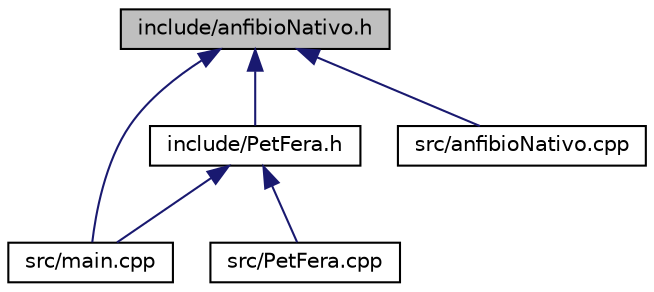 digraph "include/anfibioNativo.h"
{
  edge [fontname="Helvetica",fontsize="10",labelfontname="Helvetica",labelfontsize="10"];
  node [fontname="Helvetica",fontsize="10",shape=record];
  Node1 [label="include/anfibioNativo.h",height=0.2,width=0.4,color="black", fillcolor="grey75", style="filled", fontcolor="black"];
  Node1 -> Node2 [dir="back",color="midnightblue",fontsize="10",style="solid",fontname="Helvetica"];
  Node2 [label="include/PetFera.h",height=0.2,width=0.4,color="black", fillcolor="white", style="filled",URL="$PetFera_8h.html"];
  Node2 -> Node3 [dir="back",color="midnightblue",fontsize="10",style="solid",fontname="Helvetica"];
  Node3 [label="src/main.cpp",height=0.2,width=0.4,color="black", fillcolor="white", style="filled",URL="$main_8cpp.html",tooltip="Programa PetFera. "];
  Node2 -> Node4 [dir="back",color="midnightblue",fontsize="10",style="solid",fontname="Helvetica"];
  Node4 [label="src/PetFera.cpp",height=0.2,width=0.4,color="black", fillcolor="white", style="filled",URL="$PetFera_8cpp.html"];
  Node1 -> Node5 [dir="back",color="midnightblue",fontsize="10",style="solid",fontname="Helvetica"];
  Node5 [label="src/anfibioNativo.cpp",height=0.2,width=0.4,color="black", fillcolor="white", style="filled",URL="$anfibioNativo_8cpp.html"];
  Node1 -> Node3 [dir="back",color="midnightblue",fontsize="10",style="solid",fontname="Helvetica"];
}
